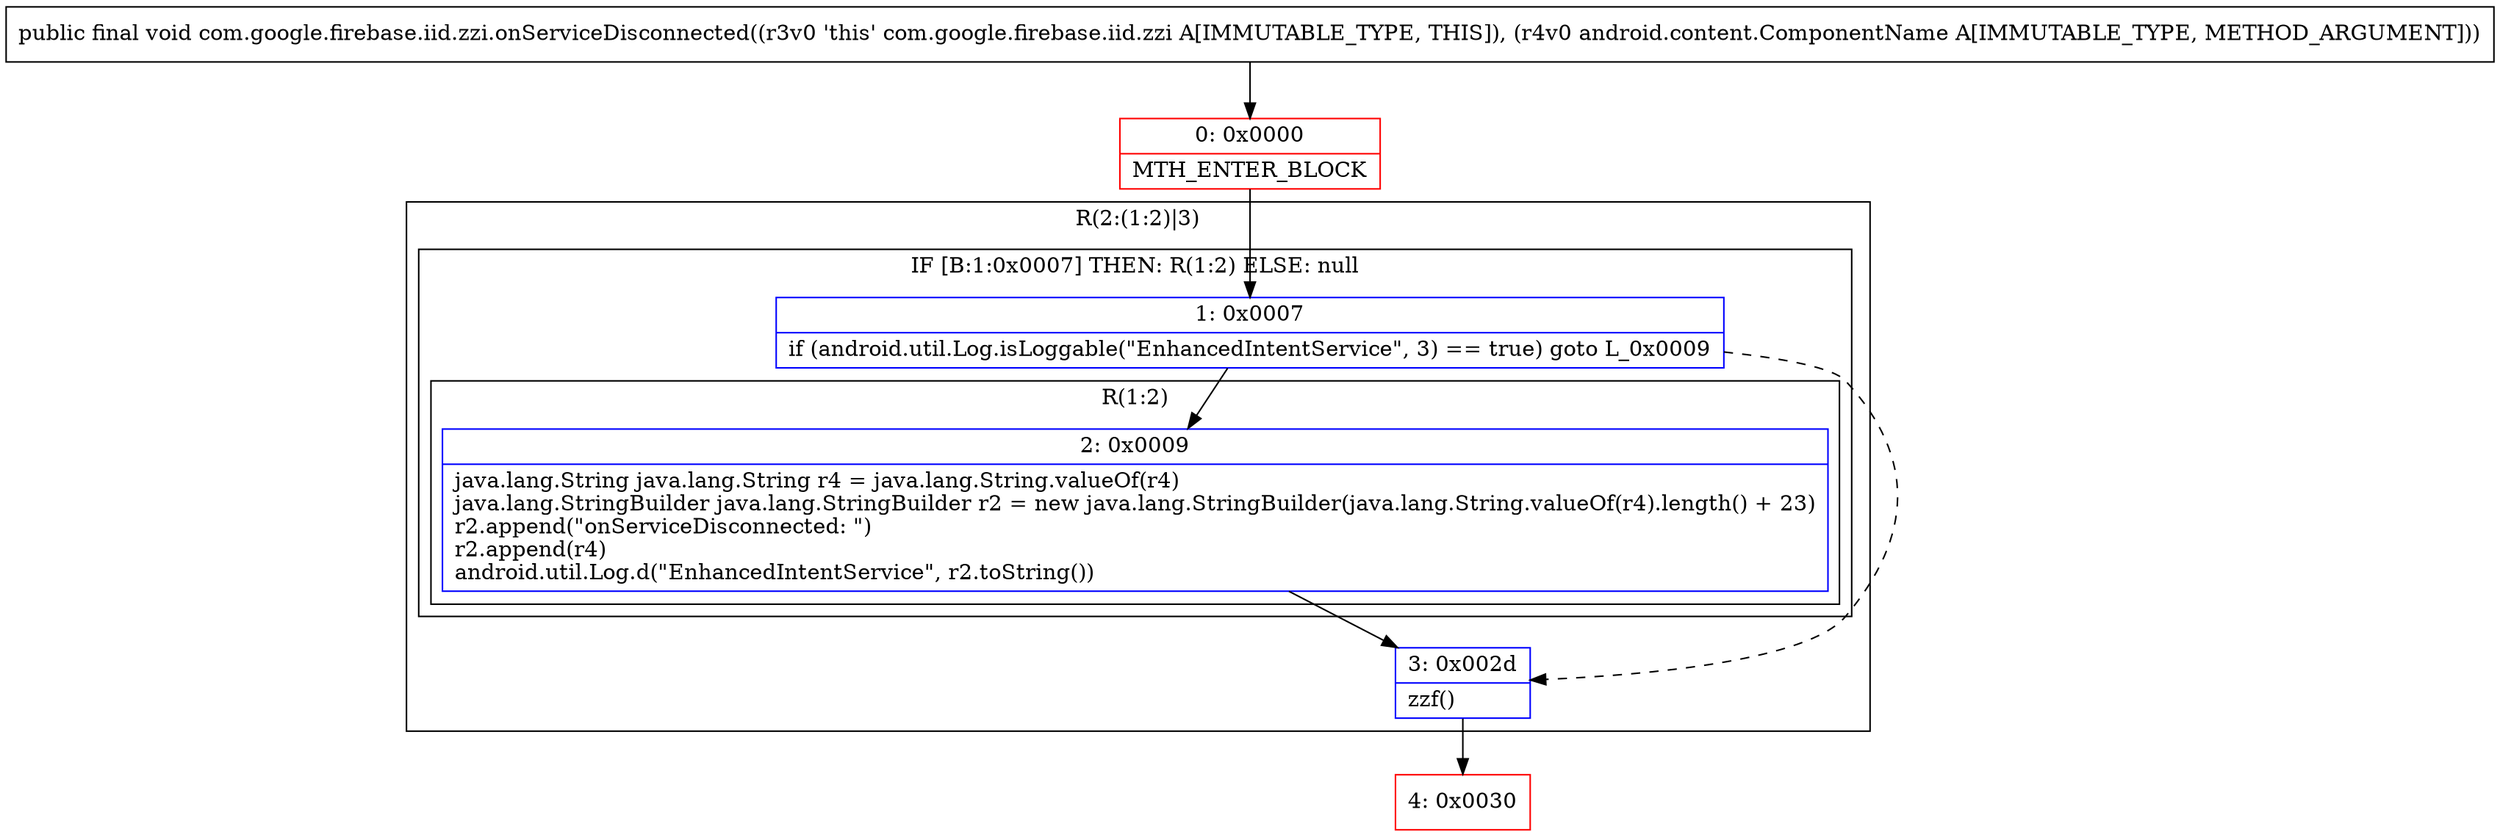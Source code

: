 digraph "CFG forcom.google.firebase.iid.zzi.onServiceDisconnected(Landroid\/content\/ComponentName;)V" {
subgraph cluster_Region_1178839767 {
label = "R(2:(1:2)|3)";
node [shape=record,color=blue];
subgraph cluster_IfRegion_382548426 {
label = "IF [B:1:0x0007] THEN: R(1:2) ELSE: null";
node [shape=record,color=blue];
Node_1 [shape=record,label="{1\:\ 0x0007|if (android.util.Log.isLoggable(\"EnhancedIntentService\", 3) == true) goto L_0x0009\l}"];
subgraph cluster_Region_711812944 {
label = "R(1:2)";
node [shape=record,color=blue];
Node_2 [shape=record,label="{2\:\ 0x0009|java.lang.String java.lang.String r4 = java.lang.String.valueOf(r4)\ljava.lang.StringBuilder java.lang.StringBuilder r2 = new java.lang.StringBuilder(java.lang.String.valueOf(r4).length() + 23)\lr2.append(\"onServiceDisconnected: \")\lr2.append(r4)\landroid.util.Log.d(\"EnhancedIntentService\", r2.toString())\l}"];
}
}
Node_3 [shape=record,label="{3\:\ 0x002d|zzf()\l}"];
}
Node_0 [shape=record,color=red,label="{0\:\ 0x0000|MTH_ENTER_BLOCK\l}"];
Node_4 [shape=record,color=red,label="{4\:\ 0x0030}"];
MethodNode[shape=record,label="{public final void com.google.firebase.iid.zzi.onServiceDisconnected((r3v0 'this' com.google.firebase.iid.zzi A[IMMUTABLE_TYPE, THIS]), (r4v0 android.content.ComponentName A[IMMUTABLE_TYPE, METHOD_ARGUMENT])) }"];
MethodNode -> Node_0;
Node_1 -> Node_2;
Node_1 -> Node_3[style=dashed];
Node_2 -> Node_3;
Node_3 -> Node_4;
Node_0 -> Node_1;
}

